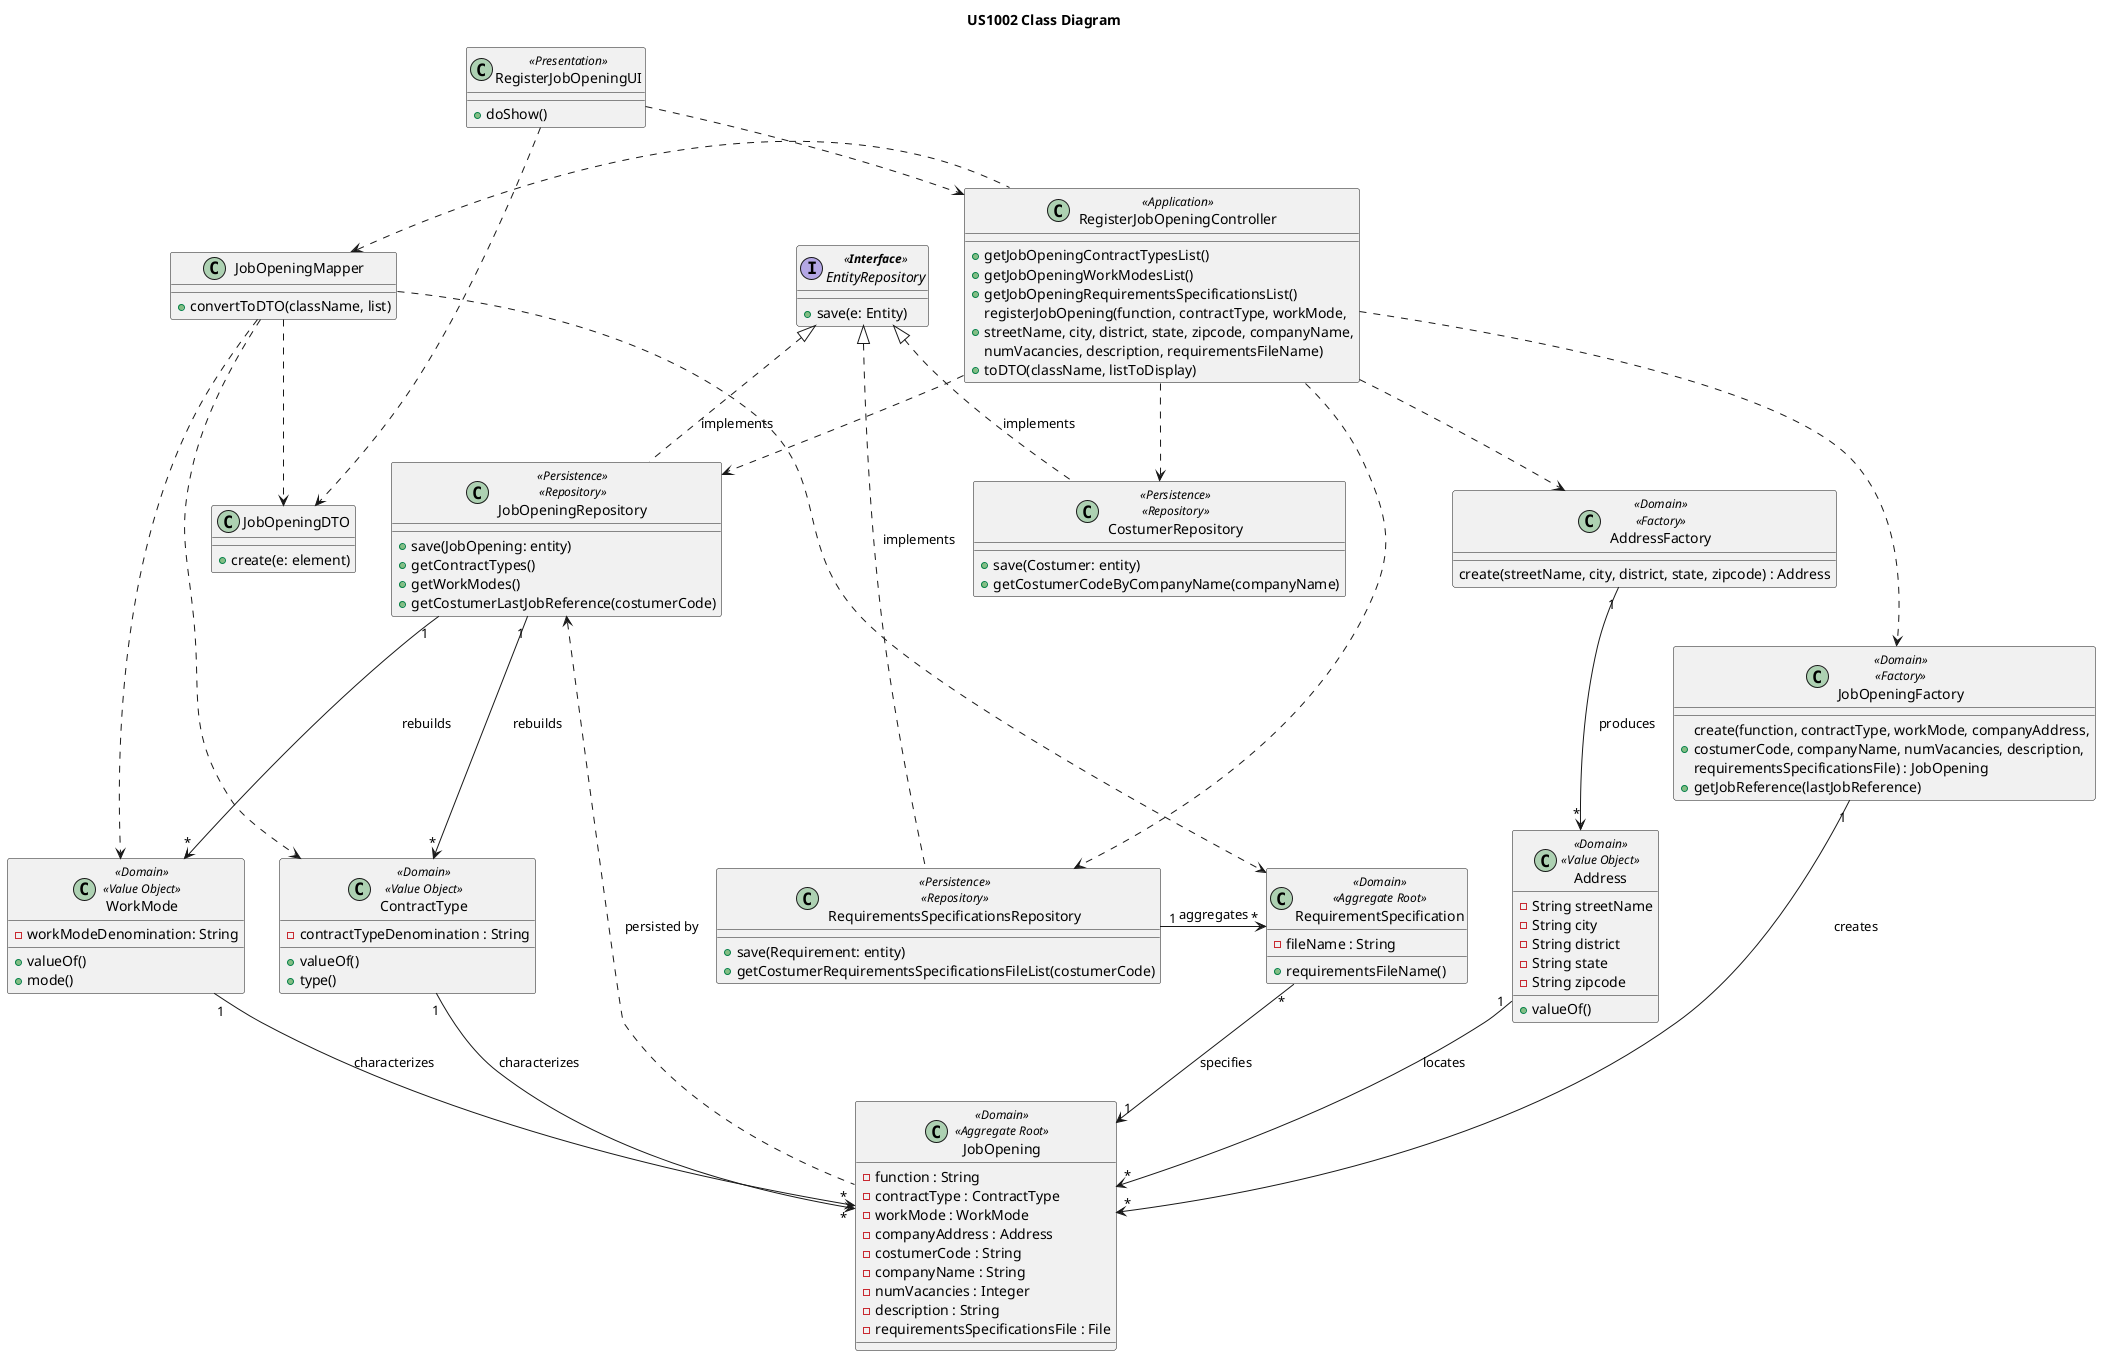 @startuml US1002_class_diagram
'https://plantuml.com/class-diagram

title US1002 Class Diagram

'DTO
'package <<DTO>> {
class JobOpeningMapper {
+ convertToDTO(className, list)
}

class JobOpeningDTO {
+ create(e: element)
}
'}


'package <<Presentation>> {
class RegisterJobOpeningUI <<Presentation>> {
+ doShow()
}
'}

'package <<Application>> {
class RegisterJobOpeningController <<Application>> {
+ getJobOpeningContractTypesList()
+ getJobOpeningWorkModesList()
+ getJobOpeningRequirementsSpecificationsList()
+ registerJobOpening(function, contractType, workMode,\nstreetName, city, district, state, zipcode, companyName,\nnumVacancies, description, requirementsFileName)
+ toDTO(className, listToDisplay)
}
'}


'package <<Domain>> {
'Requirements
class RequirementSpecification <<Domain>> <<Aggregate Root>> {
- fileName : String
+ requirementsFileName()
}

'Address
class AddressFactory <<Domain>> <<Factory>> {
create(streetName, city, district, state, zipcode) : Address
}
class Address <<Domain>> <<Value Object>> {
- String streetName
- String city
- String district
- String state
- String zipcode
+ valueOf()
}

'Job Opening
class JobOpeningFactory <<Domain>> <<Factory>> {
+ create(function, contractType, workMode, companyAddress,\ncostumerCode, companyName, numVacancies, description,\nrequirementsSpecificationsFile) : JobOpening
+ getJobReference(lastJobReference)
}
class JobOpening <<Domain>> <<Aggregate Root>> {
- function : String
- contractType : ContractType
- workMode : WorkMode
- companyAddress : Address
- costumerCode : String
- companyName : String
- numVacancies : Integer
- description : String
- requirementsSpecificationsFile : File
}

class WorkMode <<Domain>> <<Value Object>> {
- workModeDenomination: String
+ valueOf()
+ mode()
}

class ContractType <<Domain>> <<Value Object>> {
- contractTypeDenomination : String
+ valueOf()
+ type()
}
'}

'package <<Persistence>> {
class JobOpeningRepository <<Persistence>> <<Repository>> {
+ save(JobOpening: entity)
+ getContractTypes()
+ getWorkModes()
+ getCostumerLastJobReference(costumerCode)

}

class CostumerRepository <<Persistence>> <<Repository>> {
+ save(Costumer: entity)
+ getCostumerCodeByCompanyName(companyName)
}

class RequirementsSpecificationsRepository <<Persistence>> <<Repository>> {
+ save(Requirement: entity)
+ getCostumerRequirementsSpecificationsFileList(costumerCode)
}

interface EntityRepository <<**Interface**>> {
+ save(e: Entity)
}
'}

'Associations
'Basic Flow
RegisterJobOpeningUI ..> RegisterJobOpeningController
RegisterJobOpeningController ...> RequirementsSpecificationsRepository
RegisterJobOpeningController .> CostumerRepository
RegisterJobOpeningController ..> JobOpeningRepository
RegisterJobOpeningController ..> JobOpeningFactory
RegisterJobOpeningController ..> AddressFactory

'Domain Layer
JobOpeningFactory "1" --> "*" JobOpening : creates
AddressFactory "1" --> "*" Address : produces
Address "1" --> "*" JobOpening : locates
WorkMode "1" --> "*" JobOpening : characterizes
ContractType "1" --> "*" JobOpening  : characterizes
RequirementSpecification "*" --> "1" JobOpening : specifies

'Persistence Layer
JobOpeningRepository "1" --> "*" ContractType : rebuilds
JobOpeningRepository "1" --> "*" WorkMode : rebuilds
JobOpeningRepository <.. JobOpening : persisted by
RequirementsSpecificationsRepository "1" -> "*" RequirementSpecification : aggregates

'Interface implementation
EntityRepository <|.. JobOpeningRepository : implements
EntityRepository <|.. CostumerRepository : implements
EntityRepository <|.. RequirementsSpecificationsRepository : implements

'DTO
JobOpeningMapper ..> JobOpeningDTO
RegisterJobOpeningController ..left> JobOpeningMapper
JobOpeningMapper ..> ContractType
JobOpeningMapper ..> WorkMode
JobOpeningMapper ..> RequirementSpecification
RegisterJobOpeningUI ..> JobOpeningDTO

@enduml